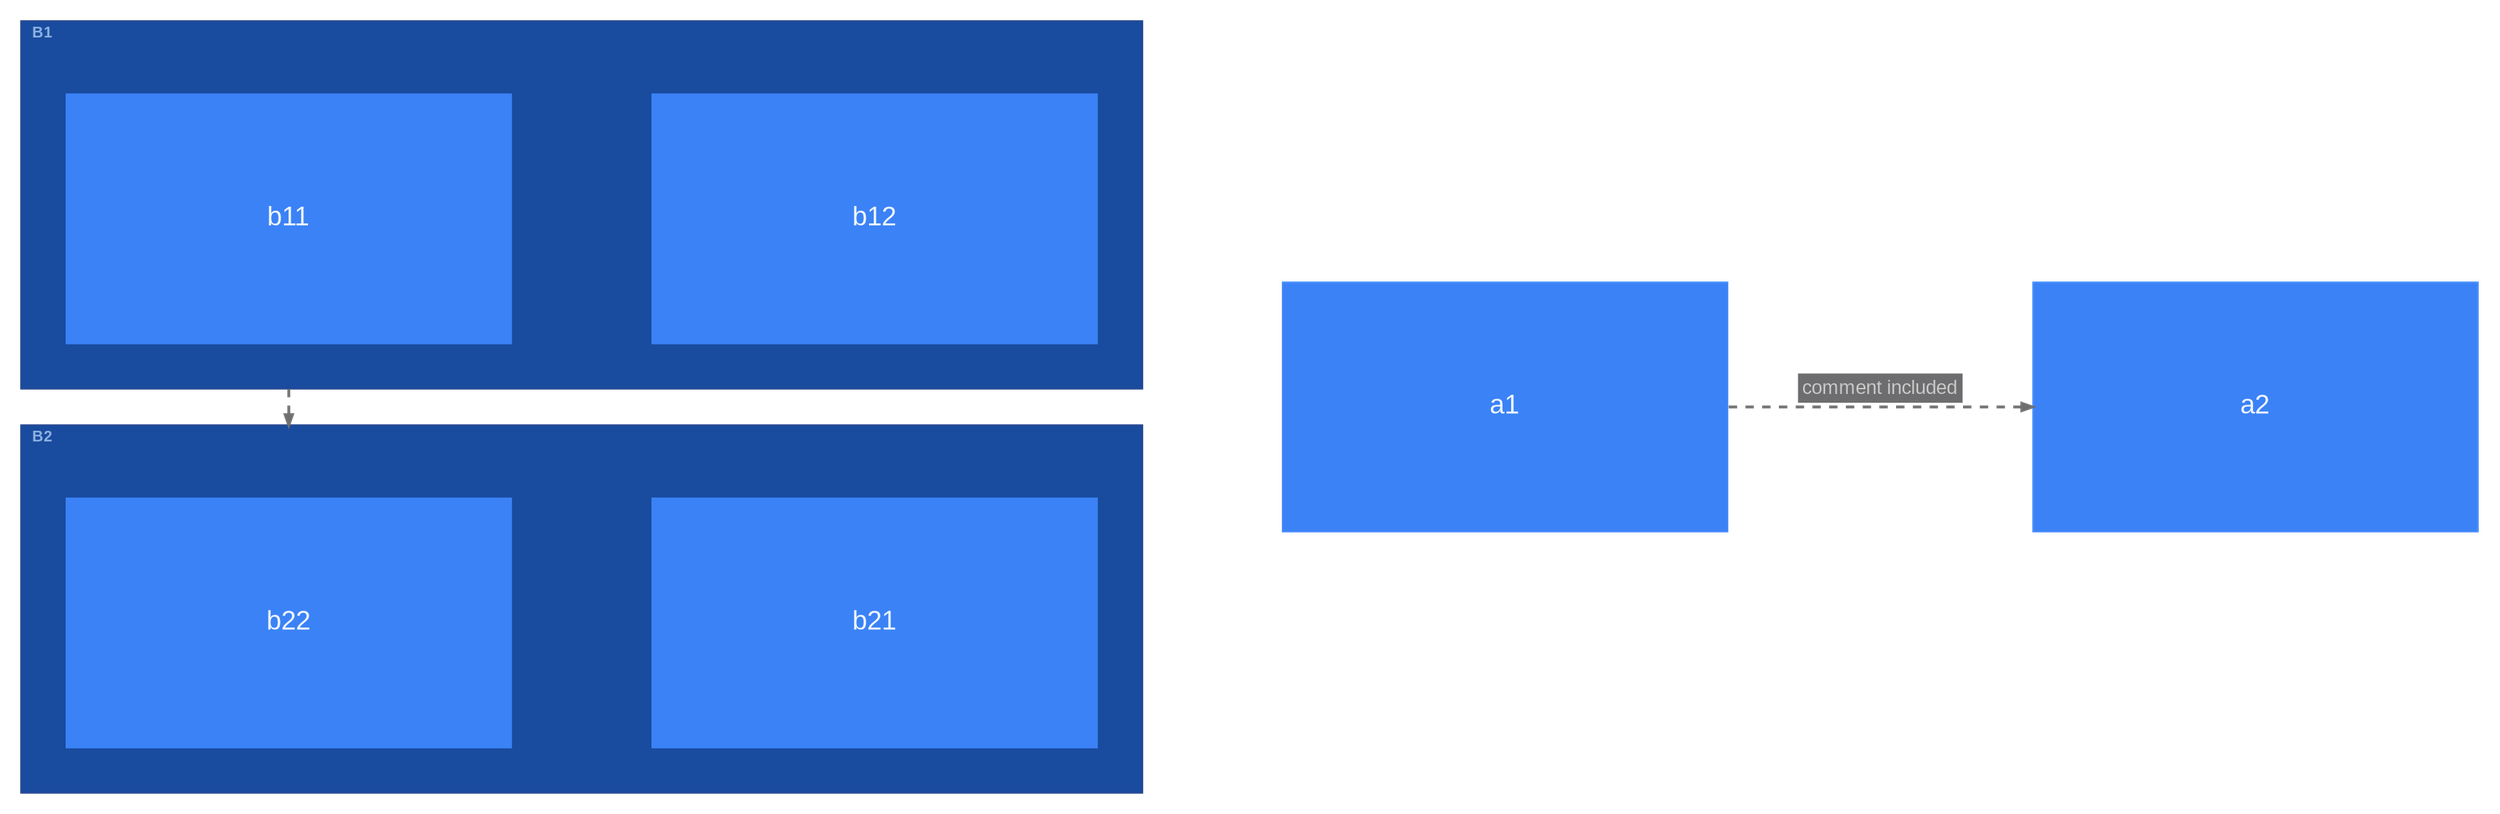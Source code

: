 digraph {
    graph [TBbalance=min,
        bgcolor=transparent,
        compound=true,
        fontname=Arial,
        fontsize=15,
        forcelabels=true,
        labeljust=l,
        labelloc=t,
        layout=dot,
        nodesep=1.389,
        outputorder=nodesfirst,
        pack=100,
        packmode=array_3,
        pad=0.209,
        rankdir=TB,
        ranksep=1.528,
        splines=spline
    ];
    node [fontname=Arial,
        height=2.5,
        nojustify=true,
        penwidth=0,
        shape=rect,
        style=filled,
        width=4.445
    ];
    edge [arrowsize=0.75,
        color="#6E6E6E",
        fontcolor="#C6C6C6",
        fontname=Arial,
        fontsize=14,
        nojustify=true,
        penwidth=2
    ];
    subgraph cluster_b1 {
        graph [color="#1b3d88",
            fillcolor="#194b9e",
            label=<<FONT POINT-SIZE="11" COLOR="#bfdbfeb3"><B>B1</B></FONT>>,
            margin=32,
            style=filled
        ];
        {
            graph [rank=same];
            b12 [color="#2563eb",
                fillcolor="#3b82f6",
                fontcolor="#eff6ff",
                label=<<FONT POINT-SIZE="19">b12</FONT>>,
                margin="0.362,0.362"];
            b11 [color="#2563eb",
                fillcolor="#3b82f6",
                fontcolor="#eff6ff",
                label=<<FONT POINT-SIZE="19">b11</FONT>>,
                margin="0.362,0.362"];
        }
    }
    subgraph cluster_b2 {
        graph [color="#1b3d88",
            fillcolor="#194b9e",
            label=<<FONT POINT-SIZE="11" COLOR="#bfdbfeb3"><B>B2</B></FONT>>,
            margin=32,
            style=filled
        ];
        {
            graph [rank=same];
            b22 [color="#2563eb",
                fillcolor="#3b82f6",
                fontcolor="#eff6ff",
                label=<<FONT POINT-SIZE="19">b22</FONT>>,
                margin="0.362,0.362"];
            b21 [color="#2563eb",
                fillcolor="#3b82f6",
                fontcolor="#eff6ff",
                label=<<FONT POINT-SIZE="19">b21</FONT>>,
                margin="0.362,0.362"];
        }
    }
    a1 [color="#2563eb",
        fillcolor="#3b82f6",
        fontcolor="#eff6ff",
        label=<<FONT POINT-SIZE="19">a1</FONT>>,
        margin="0.362,0.362"];
    a2 [color="#2563eb",
        fillcolor="#3b82f6",
        fontcolor="#eff6ff",
        label=<<FONT POINT-SIZE="19">a2</FONT>>,
        margin="0.362,0.362"];
    a1 -> a2 [label=<<TABLE BORDER="0" CELLPADDING="3" CELLSPACING="0" BGCOLOR="#18191bA0"><TR><TD ALIGN="TEXT" BALIGN="LEFT"><FONT POINT-SIZE="14">comment included</FONT></TD></TR></TABLE>>,
        minlen=0,
        style=dashed];
    b12 -> b21 [style=invis];
    b11 -> b22 [lhead=cluster_b2,
        ltail=cluster_b1,
        style=dashed,
        xlabel=<<TABLE BORDER="0" CELLPADDING="3" CELLSPACING="0" BGCOLOR="#18191bA0"><TR><TD ALIGN="TEXT" BALIGN="LEFT"><FONT POINT-SIZE="14">comment not included</FONT></TD></TR></TABLE>>];
}

